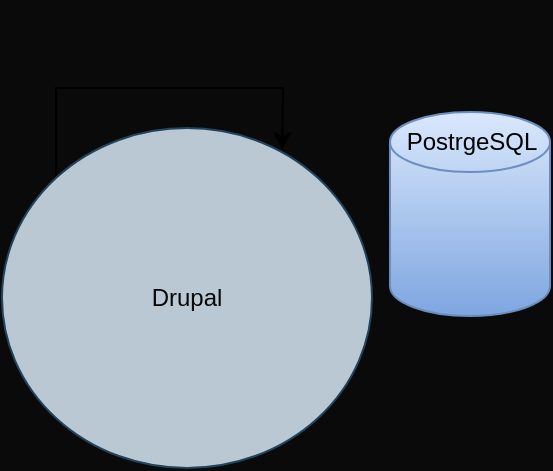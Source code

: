 <mxfile version="24.2.0" type="github">
  <diagram name="Страница — 1" id="gaSgeP10a6fByNg6cigm">
    <mxGraphModel dx="1434" dy="738" grid="0" gridSize="10" guides="1" tooltips="1" connect="1" arrows="1" fold="1" page="1" pageScale="1" pageWidth="827" pageHeight="1169" background="#0A0A0A" math="0" shadow="0">
      <root>
        <mxCell id="0" />
        <mxCell id="1" parent="0" />
        <mxCell id="aoLnClW3r5CvRzsxjS1N-8" value="" style="shape=image;verticalLabelPosition=bottom;labelBackgroundColor=default;verticalAlign=top;aspect=fixed;imageAspect=0;image=https://www.stickerpress.in/media/products/800x800/af8b77e97d52472585e4244b4dfdad07.jpg;" vertex="1" parent="1">
          <mxGeometry x="614" y="184" width="67" height="67" as="geometry" />
        </mxCell>
        <mxCell id="aoLnClW3r5CvRzsxjS1N-1" value="" style="shape=cylinder3;whiteSpace=wrap;html=1;boundedLbl=1;backgroundOutline=1;size=15;fillColor=#dae8fc;strokeColor=#6c8ebf;gradientColor=#7ea6e0;" vertex="1" parent="1">
          <mxGeometry x="610" y="240" width="80" height="102" as="geometry" />
        </mxCell>
        <mxCell id="aoLnClW3r5CvRzsxjS1N-16" value="PostrgeSQL" style="text;strokeColor=none;align=center;fillColor=none;html=1;verticalAlign=middle;whiteSpace=wrap;rounded=0;" vertex="1" parent="1">
          <mxGeometry x="621" y="240" width="60" height="30" as="geometry" />
        </mxCell>
        <mxCell id="aoLnClW3r5CvRzsxjS1N-20" style="edgeStyle=orthogonalEdgeStyle;rounded=0;orthogonalLoop=1;jettySize=auto;html=1;exitX=0;exitY=0;exitDx=0;exitDy=0;" edge="1" parent="1" source="aoLnClW3r5CvRzsxjS1N-19">
          <mxGeometry relative="1" as="geometry">
            <mxPoint x="556" y="259" as="targetPoint" />
          </mxGeometry>
        </mxCell>
        <mxCell id="aoLnClW3r5CvRzsxjS1N-19" value="&lt;font color=&quot;#080808&quot;&gt;Drupal&lt;/font&gt;" style="ellipse;whiteSpace=wrap;html=1;fillColor=#bac8d3;strokeColor=#23445d;" vertex="1" parent="1">
          <mxGeometry x="416" y="248" width="185" height="170" as="geometry" />
        </mxCell>
      </root>
    </mxGraphModel>
  </diagram>
</mxfile>
